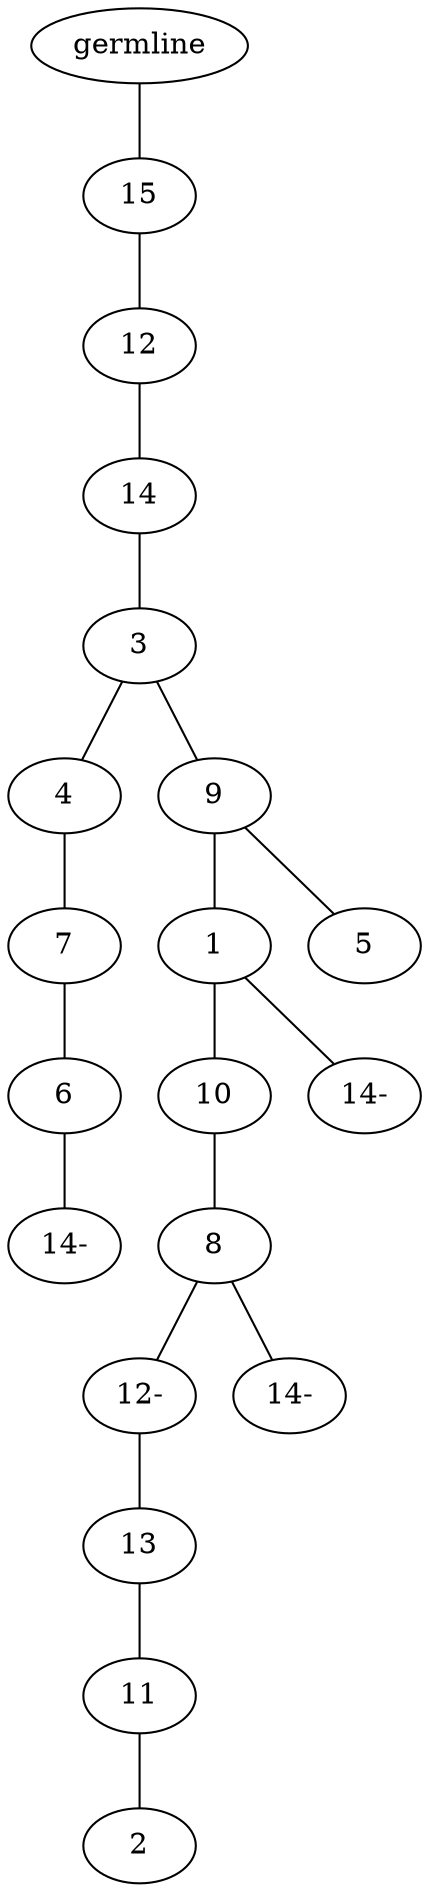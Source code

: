 graph tree {
    "140036177565152" [label="germline"];
    "140036182499488" [label="15"];
    "140036182502416" [label="12"];
    "140036182706160" [label="14"];
    "140036182706400" [label="3"];
    "140036182613536" [label="4"];
    "140036182613920" [label="7"];
    "140036182613584" [label="6"];
    "140036182611760" [label="14-"];
    "140036182613344" [label="9"];
    "140036182613872" [label="1"];
    "140036182610032" [label="10"];
    "140036182612576" [label="8"];
    "140036182612192" [label="12-"];
    "140036182611808" [label="13"];
    "140036182611424" [label="11"];
    "140036182610896" [label="2"];
    "140036182612048" [label="14-"];
    "140036182611712" [label="14-"];
    "140036181187888" [label="5"];
    "140036177565152" -- "140036182499488";
    "140036182499488" -- "140036182502416";
    "140036182502416" -- "140036182706160";
    "140036182706160" -- "140036182706400";
    "140036182706400" -- "140036182613536";
    "140036182706400" -- "140036182613344";
    "140036182613536" -- "140036182613920";
    "140036182613920" -- "140036182613584";
    "140036182613584" -- "140036182611760";
    "140036182613344" -- "140036182613872";
    "140036182613344" -- "140036181187888";
    "140036182613872" -- "140036182610032";
    "140036182613872" -- "140036182611712";
    "140036182610032" -- "140036182612576";
    "140036182612576" -- "140036182612192";
    "140036182612576" -- "140036182612048";
    "140036182612192" -- "140036182611808";
    "140036182611808" -- "140036182611424";
    "140036182611424" -- "140036182610896";
}

